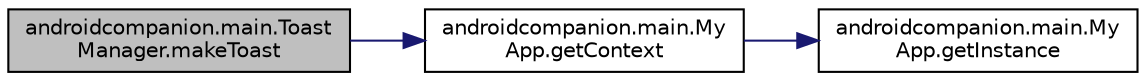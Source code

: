 digraph "androidcompanion.main.ToastManager.makeToast"
{
  edge [fontname="Helvetica",fontsize="10",labelfontname="Helvetica",labelfontsize="10"];
  node [fontname="Helvetica",fontsize="10",shape=record];
  rankdir="LR";
  Node0 [label="androidcompanion.main.Toast\lManager.makeToast",height=0.2,width=0.4,color="black", fillcolor="grey75", style="filled", fontcolor="black"];
  Node0 -> Node1 [color="midnightblue",fontsize="10",style="solid",fontname="Helvetica"];
  Node1 [label="androidcompanion.main.My\lApp.getContext",height=0.2,width=0.4,color="black", fillcolor="white", style="filled",URL="$classandroidcompanion_1_1main_1_1_my_app.html#abc2ffe7c456d42db2a763af0aa2753b0"];
  Node1 -> Node2 [color="midnightblue",fontsize="10",style="solid",fontname="Helvetica"];
  Node2 [label="androidcompanion.main.My\lApp.getInstance",height=0.2,width=0.4,color="black", fillcolor="white", style="filled",URL="$classandroidcompanion_1_1main_1_1_my_app.html#a3e5733343ca4778771632282f1507197"];
}

